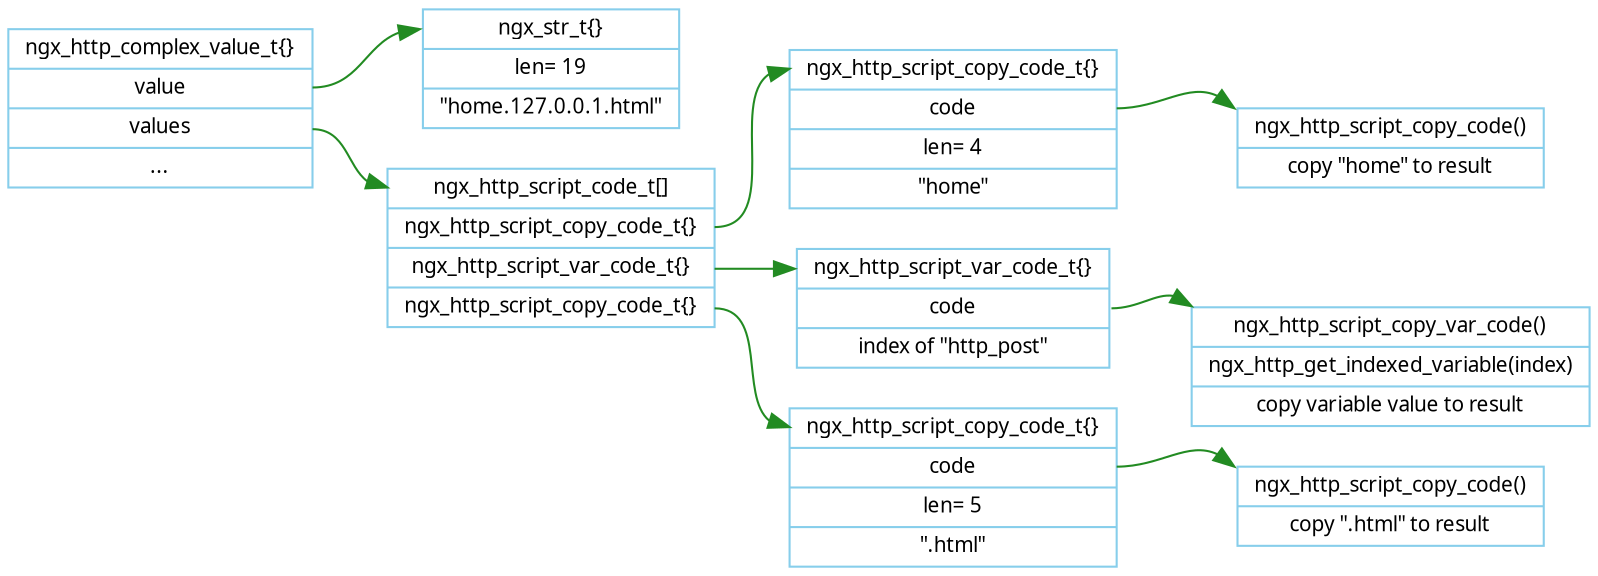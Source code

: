digraph ngx_http_compile_simple {

   rankdir=LR;
   node [shape=record, color=skyblue, fontname="Verdana", fontsize=10];
   edge [color=forestgreen, fontname="Verdana", fontsize=10];
  
   ngx_http_complex_value_t [label="<head>ngx_http_complex_value_t\{\}|<value>value|<values>values|..."];  
   ngx_str_t [label="<head>ngx_str_t\{\}|len= 19|\"home.127.0.0.1.html\""];
   ngx_http_script_code_t [label="<head>ngx_http_script_code_t\[\]|<n1>ngx_http_script_copy_code_t\{\}|<n2>ngx_http_script_var_code_t\{\}|<n3>ngx_http_script_copy_code_t\{\}"];  
   ngx_http_script_copy_code_t_home [label="<head>ngx_http_script_copy_code_t\{\}|<code>code|len= 4|\"home\""]; 
   ngx_http_script_copy_code_home [label="ngx_http_script_copy_code()|copy \"home\" to result"];
   ngx_http_script_var_code_t [label="<head>ngx_http_script_var_code_t\{\}|<code>code|index of \"http_post\""];  
   ngx_http_script_copy_var_code [label="ngx_http_script_copy_var_code()|ngx_http_get_indexed_variable(index)|copy variable value to result"];
   ngx_http_script_copy_code_t_html [label="<head>ngx_http_script_copy_code_t\{\}|<code>code|len= 5|\".html\""];  
   ngx_http_script_copy_code_html [label="ngx_http_script_copy_code()|copy \".html\" to result"];

   ngx_http_complex_value_t:value -> ngx_str_t:head;
   ngx_http_complex_value_t:values -> ngx_http_script_code_t:head;

   ngx_http_script_code_t:n1 -> ngx_http_script_copy_code_t_home:head;
   ngx_http_script_code_t:n2 -> ngx_http_script_var_code_t:head;
   ngx_http_script_code_t:n3 -> ngx_http_script_copy_code_t_html:head;
   ngx_http_script_copy_code_t_home:code -> ngx_http_script_copy_code_home:nw;
   ngx_http_script_var_code_t:code -> ngx_http_script_copy_var_code:nw;
   ngx_http_script_copy_code_t_html:code -> ngx_http_script_copy_code_html:nw;
}